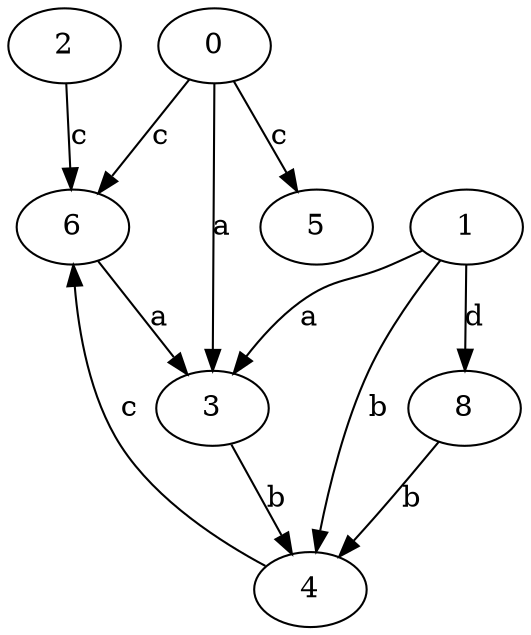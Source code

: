 strict digraph  {
2;
3;
0;
4;
5;
1;
6;
8;
2 -> 6  [label=c];
3 -> 4  [label=b];
0 -> 3  [label=a];
0 -> 5  [label=c];
0 -> 6  [label=c];
4 -> 6  [label=c];
1 -> 3  [label=a];
1 -> 4  [label=b];
1 -> 8  [label=d];
6 -> 3  [label=a];
8 -> 4  [label=b];
}
